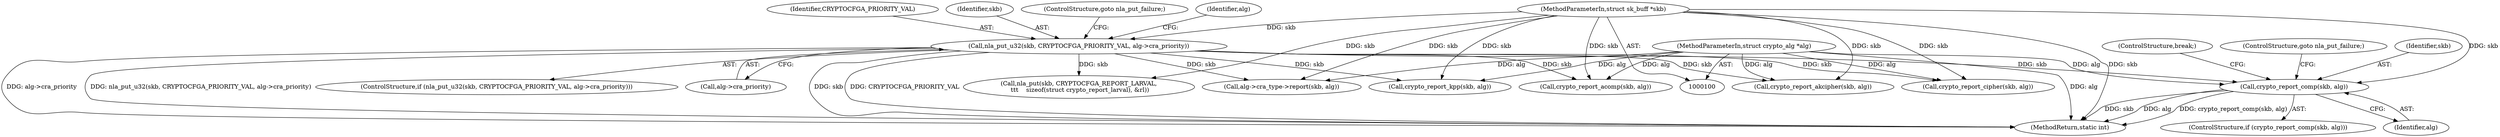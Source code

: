 digraph "0_linux_f43f39958beb206b53292801e216d9b8a660f087_4@API" {
"1000235" [label="(Call,crypto_report_comp(skb, alg))"];
"1000166" [label="(Call,nla_put_u32(skb, CRYPTOCFGA_PRIORITY_VAL, alg->cra_priority))"];
"1000103" [label="(MethodParameterIn,struct sk_buff *skb)"];
"1000101" [label="(MethodParameterIn,struct crypto_alg *alg)"];
"1000169" [label="(Call,alg->cra_priority)"];
"1000166" [label="(Call,nla_put_u32(skb, CRYPTOCFGA_PRIORITY_VAL, alg->cra_priority))"];
"1000268" [label="(MethodReturn,static int)"];
"1000167" [label="(Identifier,skb)"];
"1000172" [label="(ControlStructure,goto nla_put_failure;)"];
"1000228" [label="(Call,crypto_report_cipher(skb, alg))"];
"1000239" [label="(ControlStructure,break;)"];
"1000165" [label="(ControlStructure,if (nla_put_u32(skb, CRYPTOCFGA_PRIORITY_VAL, alg->cra_priority)))"];
"1000101" [label="(MethodParameterIn,struct crypto_alg *alg)"];
"1000212" [label="(Call,alg->cra_type->report(skb, alg))"];
"1000234" [label="(ControlStructure,if (crypto_report_comp(skb, alg)))"];
"1000191" [label="(Call,nla_put(skb, CRYPTOCFGA_REPORT_LARVAL,\n \t\t\t    sizeof(struct crypto_report_larval), &rl))"];
"1000235" [label="(Call,crypto_report_comp(skb, alg))"];
"1000103" [label="(MethodParameterIn,struct sk_buff *skb)"];
"1000237" [label="(Identifier,alg)"];
"1000176" [label="(Identifier,alg)"];
"1000238" [label="(ControlStructure,goto nla_put_failure;)"];
"1000256" [label="(Call,crypto_report_kpp(skb, alg))"];
"1000236" [label="(Identifier,skb)"];
"1000242" [label="(Call,crypto_report_acomp(skb, alg))"];
"1000168" [label="(Identifier,CRYPTOCFGA_PRIORITY_VAL)"];
"1000249" [label="(Call,crypto_report_akcipher(skb, alg))"];
"1000235" -> "1000234"  [label="AST: "];
"1000235" -> "1000237"  [label="CFG: "];
"1000236" -> "1000235"  [label="AST: "];
"1000237" -> "1000235"  [label="AST: "];
"1000238" -> "1000235"  [label="CFG: "];
"1000239" -> "1000235"  [label="CFG: "];
"1000235" -> "1000268"  [label="DDG: skb"];
"1000235" -> "1000268"  [label="DDG: alg"];
"1000235" -> "1000268"  [label="DDG: crypto_report_comp(skb, alg)"];
"1000166" -> "1000235"  [label="DDG: skb"];
"1000103" -> "1000235"  [label="DDG: skb"];
"1000101" -> "1000235"  [label="DDG: alg"];
"1000166" -> "1000165"  [label="AST: "];
"1000166" -> "1000169"  [label="CFG: "];
"1000167" -> "1000166"  [label="AST: "];
"1000168" -> "1000166"  [label="AST: "];
"1000169" -> "1000166"  [label="AST: "];
"1000172" -> "1000166"  [label="CFG: "];
"1000176" -> "1000166"  [label="CFG: "];
"1000166" -> "1000268"  [label="DDG: CRYPTOCFGA_PRIORITY_VAL"];
"1000166" -> "1000268"  [label="DDG: alg->cra_priority"];
"1000166" -> "1000268"  [label="DDG: nla_put_u32(skb, CRYPTOCFGA_PRIORITY_VAL, alg->cra_priority)"];
"1000166" -> "1000268"  [label="DDG: skb"];
"1000103" -> "1000166"  [label="DDG: skb"];
"1000166" -> "1000191"  [label="DDG: skb"];
"1000166" -> "1000212"  [label="DDG: skb"];
"1000166" -> "1000228"  [label="DDG: skb"];
"1000166" -> "1000242"  [label="DDG: skb"];
"1000166" -> "1000249"  [label="DDG: skb"];
"1000166" -> "1000256"  [label="DDG: skb"];
"1000103" -> "1000100"  [label="AST: "];
"1000103" -> "1000268"  [label="DDG: skb"];
"1000103" -> "1000191"  [label="DDG: skb"];
"1000103" -> "1000212"  [label="DDG: skb"];
"1000103" -> "1000228"  [label="DDG: skb"];
"1000103" -> "1000242"  [label="DDG: skb"];
"1000103" -> "1000249"  [label="DDG: skb"];
"1000103" -> "1000256"  [label="DDG: skb"];
"1000101" -> "1000100"  [label="AST: "];
"1000101" -> "1000268"  [label="DDG: alg"];
"1000101" -> "1000212"  [label="DDG: alg"];
"1000101" -> "1000228"  [label="DDG: alg"];
"1000101" -> "1000242"  [label="DDG: alg"];
"1000101" -> "1000249"  [label="DDG: alg"];
"1000101" -> "1000256"  [label="DDG: alg"];
}
